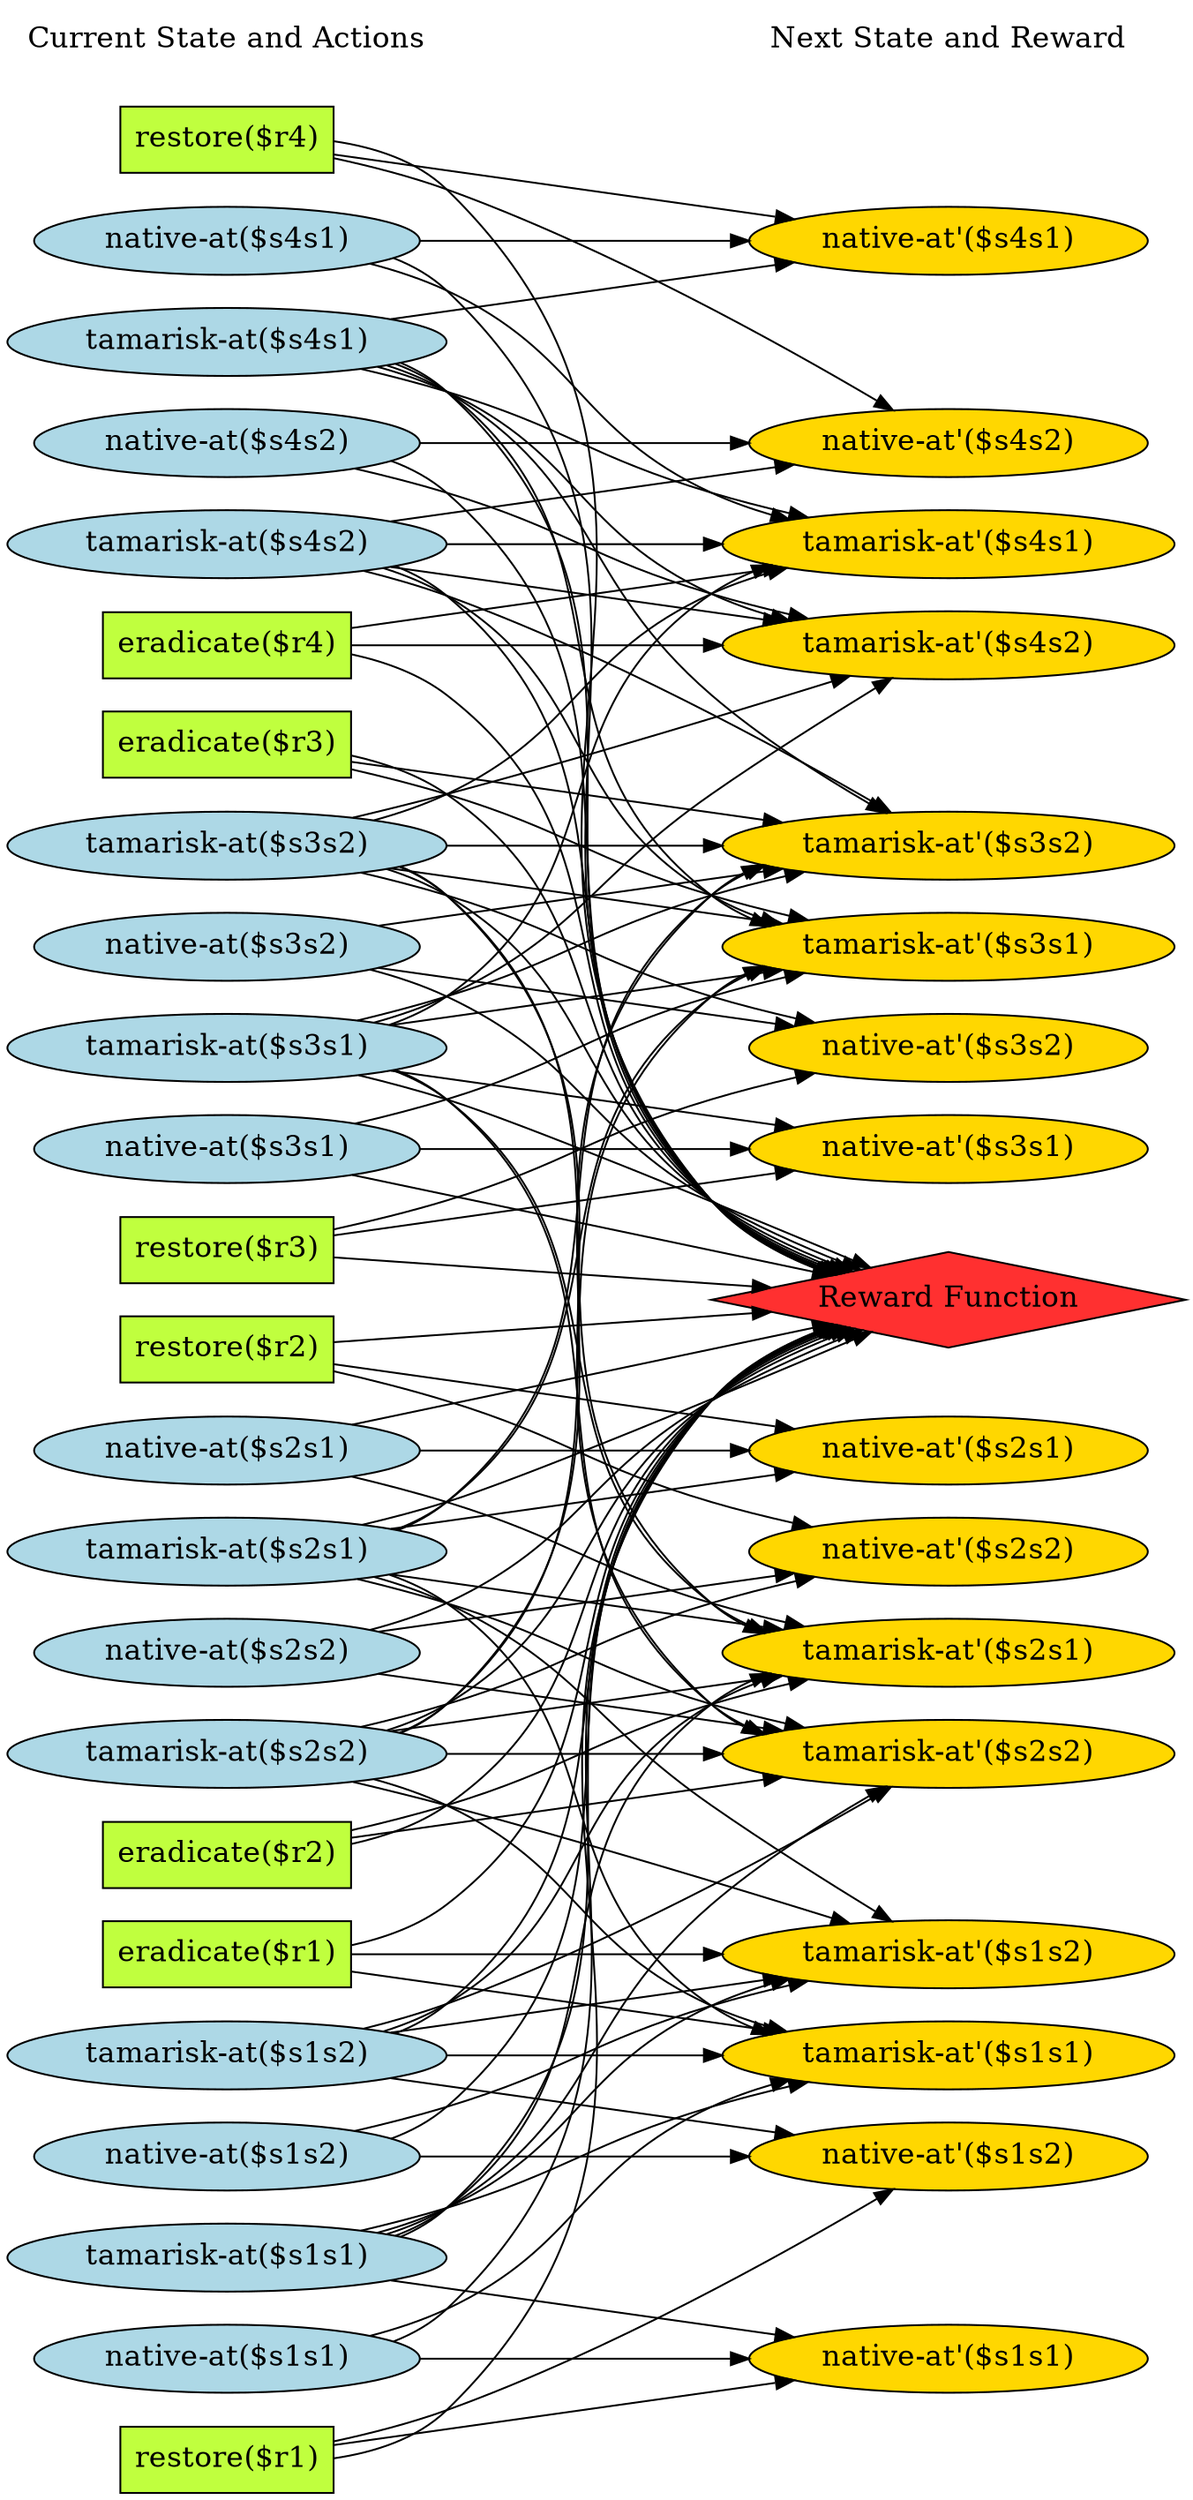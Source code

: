 digraph G {
	graph [bb="0,0,588.92,1344",
		fontname=Helvetica,
		fontsize=16,
		rankdir=LR,
		ranksep=2.00,
		ratio=auto,
		size=600
	];
	node [fontsize=16,
		label="\N"
	];
	{
		graph [rank=same];
		"restore($r2)"		 [color=black,
			fillcolor=olivedrab1,
			height=0.5,
			pos="95.459,618",
			shape=box,
			style=filled,
			width=1.2778];
		"restore($r4)"		 [color=black,
			fillcolor=olivedrab1,
			height=0.5,
			pos="95.459,1272",
			shape=box,
			style=filled,
			width=1.2778];
		"Current State and Actions"		 [color=black,
			fillcolor=white,
			height=0.5,
			pos="95.459,1326",
			shape=plaintext,
			style=bold,
			width=2.5139];
		"tamarisk-at($s4s2)"		 [color=black,
			fillcolor=lightblue,
			height=0.51069,
			pos="95.459,1053",
			shape=ellipse,
			style=filled,
			width=2.6517];
		"tamarisk-at($s1s2)"		 [color=black,
			fillcolor=lightblue,
			height=0.51069,
			pos="95.459,237",
			shape=ellipse,
			style=filled,
			width=2.6517];
		"tamarisk-at($s2s1)"		 [color=black,
			fillcolor=lightblue,
			height=0.51069,
			pos="95.459,509",
			shape=ellipse,
			style=filled,
			width=2.6517];
		"tamarisk-at($s3s1)"		 [color=black,
			fillcolor=lightblue,
			height=0.51069,
			pos="95.459,781",
			shape=ellipse,
			style=filled,
			width=2.6517];
		"tamarisk-at($s2s2)"		 [color=black,
			fillcolor=lightblue,
			height=0.51069,
			pos="95.459,399",
			shape=ellipse,
			style=filled,
			width=2.6517];
		"native-at($s2s1)"		 [color=black,
			fillcolor=lightblue,
			height=0.51069,
			pos="95.459,564",
			shape=ellipse,
			style=filled,
			width=2.3374];
		"eradicate($r4)"		 [color=black,
			fillcolor=olivedrab1,
			height=0.5,
			pos="95.459,999",
			shape=box,
			style=filled,
			width=1.4583];
		"native-at($s1s2)"		 [color=black,
			fillcolor=lightblue,
			height=0.51069,
			pos="95.459,182",
			shape=ellipse,
			style=filled,
			width=2.3374];
		"native-at($s4s1)"		 [color=black,
			fillcolor=lightblue,
			height=0.51069,
			pos="95.459,1218",
			shape=ellipse,
			style=filled,
			width=2.3374];
		"native-at($s3s2)"		 [color=black,
			fillcolor=lightblue,
			height=0.51069,
			pos="95.459,836",
			shape=ellipse,
			style=filled,
			width=2.3374];
		"eradicate($r2)"		 [color=black,
			fillcolor=olivedrab1,
			height=0.5,
			pos="95.459,345",
			shape=box,
			style=filled,
			width=1.4583];
		"restore($r1)"		 [color=black,
			fillcolor=olivedrab1,
			height=0.5,
			pos="95.459,18",
			shape=box,
			style=filled,
			width=1.2778];
		"restore($r3)"		 [color=black,
			fillcolor=olivedrab1,
			height=0.5,
			pos="95.459,672",
			shape=box,
			style=filled,
			width=1.2778];
		"tamarisk-at($s1s1)"		 [color=black,
			fillcolor=lightblue,
			height=0.51069,
			pos="95.459,127",
			shape=ellipse,
			style=filled,
			width=2.6517];
		"tamarisk-at($s3s2)"		 [color=black,
			fillcolor=lightblue,
			height=0.51069,
			pos="95.459,891",
			shape=ellipse,
			style=filled,
			width=2.6517];
		"tamarisk-at($s4s1)"		 [color=black,
			fillcolor=lightblue,
			height=0.51069,
			pos="95.459,1163",
			shape=ellipse,
			style=filled,
			width=2.6517];
		"native-at($s1s1)"		 [color=black,
			fillcolor=lightblue,
			height=0.51069,
			pos="95.459,72",
			shape=ellipse,
			style=filled,
			width=2.3374];
		"native-at($s2s2)"		 [color=black,
			fillcolor=lightblue,
			height=0.51069,
			pos="95.459,454",
			shape=ellipse,
			style=filled,
			width=2.3374];
		"native-at($s3s1)"		 [color=black,
			fillcolor=lightblue,
			height=0.51069,
			pos="95.459,726",
			shape=ellipse,
			style=filled,
			width=2.3374];
		"native-at($s4s2)"		 [color=black,
			fillcolor=lightblue,
			height=0.51069,
			pos="95.459,1108",
			shape=ellipse,
			style=filled,
			width=2.3374];
		"eradicate($r3)"		 [color=black,
			fillcolor=olivedrab1,
			height=0.5,
			pos="95.459,945",
			shape=box,
			style=filled,
			width=1.4583];
		"eradicate($r1)"		 [color=black,
			fillcolor=olivedrab1,
			height=0.5,
			pos="95.459,291",
			shape=box,
			style=filled,
			width=1.4583];
	}
	{
		graph [rank=same];
		"native-at'($s4s2)"		 [color=black,
			fillcolor=gold1,
			height=0.51069,
			pos="461.92,1108",
			shape=ellipse,
			style=filled,
			width=2.3963];
		"tamarisk-at'($s1s2)"		 [color=black,
			fillcolor=gold1,
			height=0.51069,
			pos="461.92,292",
			shape=ellipse,
			style=filled,
			width=2.7106];
		"tamarisk-at'($s2s1)"		 [color=black,
			fillcolor=gold1,
			height=0.51069,
			pos="461.92,454",
			shape=ellipse,
			style=filled,
			width=2.7106];
		"Next State and Reward"		 [color=black,
			fillcolor=white,
			height=0.5,
			pos="461.92,1326",
			shape=plaintext,
			style=bold,
			width=2.25];
		"Reward Function"		 [color=black,
			fillcolor=firebrick1,
			height=0.72222,
			pos="461.92,645",
			shape=diamond,
			style=filled,
			width=3.5278];
		"native-at'($s2s2)"		 [color=black,
			fillcolor=gold1,
			height=0.51069,
			pos="461.92,509",
			shape=ellipse,
			style=filled,
			width=2.3963];
		"tamarisk-at'($s3s2)"		 [color=black,
			fillcolor=gold1,
			height=0.51069,
			pos="461.92,891",
			shape=ellipse,
			style=filled,
			width=2.7106];
		"tamarisk-at'($s4s1)"		 [color=black,
			fillcolor=gold1,
			height=0.51069,
			pos="461.92,1053",
			shape=ellipse,
			style=filled,
			width=2.7106];
		"native-at'($s1s1)"		 [color=black,
			fillcolor=gold1,
			height=0.51069,
			pos="461.92,72",
			shape=ellipse,
			style=filled,
			width=2.3963];
		"native-at'($s3s1)"		 [color=black,
			fillcolor=gold1,
			height=0.51069,
			pos="461.92,726",
			shape=ellipse,
			style=filled,
			width=2.3963];
		"tamarisk-at'($s2s2)"		 [color=black,
			fillcolor=gold1,
			height=0.51069,
			pos="461.92,399",
			shape=ellipse,
			style=filled,
			width=2.7106];
		"tamarisk-at'($s3s1)"		 [color=black,
			fillcolor=gold1,
			height=0.51069,
			pos="461.92,836",
			shape=ellipse,
			style=filled,
			width=2.7106];
		"tamarisk-at'($s1s1)"		 [color=black,
			fillcolor=gold1,
			height=0.51069,
			pos="461.92,237",
			shape=ellipse,
			style=filled,
			width=2.7106];
		"native-at'($s3s2)"		 [color=black,
			fillcolor=gold1,
			height=0.51069,
			pos="461.92,781",
			shape=ellipse,
			style=filled,
			width=2.3963];
		"native-at'($s4s1)"		 [color=black,
			fillcolor=gold1,
			height=0.51069,
			pos="461.92,1218",
			shape=ellipse,
			style=filled,
			width=2.3963];
		"tamarisk-at'($s4s2)"		 [color=black,
			fillcolor=gold1,
			height=0.51069,
			pos="461.92,998",
			shape=ellipse,
			style=filled,
			width=2.7106];
		"native-at'($s1s2)"		 [color=black,
			fillcolor=gold1,
			height=0.51069,
			pos="461.92,182",
			shape=ellipse,
			style=filled,
			width=2.3963];
		"native-at'($s2s1)"		 [color=black,
			fillcolor=gold1,
			height=0.51069,
			pos="461.92,564",
			shape=ellipse,
			style=filled,
			width=2.3963];
	}
	"restore($r2)" -> "Reward Function"	 [pos="e,368.07,638.12 141.51,621.34 195.16,625.31 286.43,632.07 357.71,637.35"];
	"restore($r2)" -> "native-at'($s2s2)"	 [color=black,
		pos="e,397.34,521.31 141.85,605.82 157.48,601.42 175.05,596.24 190.92,591 255.83,569.59 269.4,556.46 334.92,537 351.71,532.01 369.99,\
527.46 387.29,523.54",
		style=solid];
	"restore($r2)" -> "native-at'($s2s1)"	 [color=black,
		pos="e,390.68,574.41 141.51,611.32 201.09,602.5 307.08,586.79 380.54,575.91",
		style=solid];
	"restore($r4)" -> "native-at'($s4s2)"	 [color=black,
		pos="e,431.42,1125.3 141.73,1261 157.51,1256.6 175.2,1251.2 190.92,1245 276.54,1211.4 371.27,1159.7 422.64,1130.4",
		style=solid];
	"restore($r4)" -> "Reward Function"	 [pos="e,400.76,658.54 141.74,1268.6 159.2,1265 178.03,1258.2 190.92,1245 366.54,1065.7 170.97,889.01 334.92,699 349.61,681.97 370.64,670.15 \
391.31,662.02"];
	"restore($r4)" -> "native-at'($s4s1)"	 [color=black,
		pos="e,390.68,1228.4 141.51,1265.3 201.09,1256.5 307.08,1240.8 380.54,1229.9",
		style=solid];
	"Current State and Actions" -> "Next State and Reward"	 [color=black,
		pos="e,380.65,1326 186.08,1326 242.14,1326 314.11,1326 370.34,1326",
		style=invis];
	"tamarisk-at($s4s2)" -> "native-at'($s4s2)"	 [color=black,
		pos="e,391.02,1097.5 171.09,1064.3 232.15,1073.5 318.31,1086.5 380.81,1095.9",
		style=solid];
	"tamarisk-at($s4s2)" -> "Reward Function"	 [pos="e,404.15,659.23 166.64,1040.6 175.46,1036.9 183.85,1032.2 190.92,1026 310.6,921.62 222.07,810.73 334.92,699 351.34,682.74 373.44,\
671.04 394.55,662.79"];
	"tamarisk-at($s4s2)" -> "tamarisk-at'($s3s2)"	 [color=black,
		pos="e,430.59,908.51 153.97,1038.4 166.3,1034.8 179.16,1030.6 190.92,1026 275.93,992.93 370.15,942.42 421.76,913.48",
		style=solid];
	"tamarisk-at($s4s2)" -> "tamarisk-at'($s4s1)"	 [color=black,
		pos="e,364.05,1053 191.27,1053 241.09,1053 302.35,1053 353.88,1053",
		style=solid];
	"tamarisk-at($s4s2)" -> "tamarisk-at'($s3s1)"	 [color=black,
		pos="e,380.11,846.1 161.56,1039.7 171.81,1036.1 181.97,1031.6 190.92,1026 272.47,974.72 251.87,912.82 334.92,864 345.74,857.64 357.86,\
852.72 370.19,848.92",
		style=solid];
	"tamarisk-at($s4s2)" -> "tamarisk-at'($s4s2)"	 [color=black,
		pos="e,385.13,1009.4 171.09,1041.7 230.27,1032.8 313.05,1020.3 374.99,1011",
		style=solid];
	"tamarisk-at($s1s2)" -> "tamarisk-at'($s1s2)"	 [color=black,
		pos="e,385.13,280.56 171.09,248.26 230.27,257.19 313.05,269.68 374.99,279.03",
		style=solid];
	"tamarisk-at($s1s2)" -> "tamarisk-at'($s2s1)"	 [color=black,
		pos="e,380.11,443.9 161.56,250.32 171.81,253.89 181.97,258.37 190.92,264 272.47,315.28 251.87,377.18 334.92,426 345.74,432.36 357.86,\
437.28 370.19,441.08",
		style=solid];
	"tamarisk-at($s1s2)" -> "Reward Function"	 [pos="e,404.15,630.77 166.64,249.39 175.46,253.07 183.85,257.83 190.92,264 310.6,368.38 222.07,479.27 334.92,591 351.34,607.26 373.44,\
618.96 394.55,627.21"];
	"tamarisk-at($s1s2)" -> "tamarisk-at'($s2s2)"	 [color=black,
		pos="e,430.59,381.49 153.97,251.6 166.3,255.24 179.16,259.42 190.92,264 275.93,297.07 370.15,347.58 421.76,376.52",
		style=solid];
	"tamarisk-at($s1s2)" -> "tamarisk-at'($s1s1)"	 [color=black,
		pos="e,364.05,237 191.27,237 241.09,237 302.35,237 353.88,237",
		style=solid];
	"tamarisk-at($s1s2)" -> "native-at'($s1s2)"	 [color=black,
		pos="e,391.02,192.55 171.09,225.74 232.15,216.52 318.31,203.52 380.81,194.09",
		style=solid];
	"tamarisk-at($s2s1)" -> "tamarisk-at'($s1s2)"	 [color=black,
		pos="e,431.7,309.61 156.67,494.69 168.33,490.94 180.23,486.4 190.92,481 262.55,444.79 268.98,417.77 334.92,372 363.96,351.84 397.83,330.45 \
423.13,314.87",
		style=solid];
	"tamarisk-at($s2s1)" -> "tamarisk-at'($s2s1)"	 [color=black,
		pos="e,385.13,465.44 171.09,497.74 230.27,488.81 313.05,476.32 374.99,466.97",
		style=solid];
	"tamarisk-at($s2s1)" -> "Reward Function"	 [pos="e,420.2,627.34 150.68,524.14 163.92,528.09 177.99,532.51 190.92,537 268.75,564.04 357.08,600.49 410.89,623.37"];
	"tamarisk-at($s2s1)" -> "tamarisk-at'($s3s2)"	 [color=black,
		pos="e,373.97,882.92 165.2,521.58 174.55,525.43 183.47,530.45 190.92,537 309.84,641.62 212.43,762.57 334.92,863 343.63,870.14 353.78,\
875.56 364.47,879.65",
		style=solid];
	"tamarisk-at($s2s1)" -> "tamarisk-at'($s2s2)"	 [color=black,
		pos="e,393.45,412.17 150.12,493.81 163.5,489.82 177.78,485.4 190.92,481 255.73,459.27 269.4,446.46 334.92,427 350.48,422.38 367.33,418.13 \
383.49,414.41",
		style=solid];
	"tamarisk-at($s2s1)" -> "tamarisk-at'($s3s1)"	 [color=black,
		pos="e,375.17,827.42 164.3,521.88 173.88,525.68 183.11,530.61 190.92,537 296.52,623.32 226.38,725.4 334.92,808 344.02,814.93 354.5,820.21 \
365.45,824.22",
		style=solid];
	"tamarisk-at($s2s1)" -> "tamarisk-at'($s1s1)"	 [color=black,
		pos="e,377.2,246.19 162.77,495.79 172.76,492.02 182.52,487.19 190.92,481 283.77,412.52 239.74,330.22 334.92,265 344.74,258.27 355.91,\
253.13 367.45,249.21",
		style=solid];
	"tamarisk-at($s2s1)" -> "native-at'($s2s1)"	 [color=black,
		pos="e,391.02,553.45 171.09,520.26 232.15,529.48 318.31,542.48 380.81,551.91",
		style=solid];
	"tamarisk-at($s3s1)" -> "tamarisk-at'($s2s1)"	 [color=black,
		pos="e,375.17,462.58 164.3,768.12 173.88,764.32 183.11,759.39 190.92,753 296.52,666.68 226.38,564.6 334.92,482 344.02,475.07 354.5,469.79 \
365.45,465.78",
		style=solid];
	"tamarisk-at($s3s1)" -> "Reward Function"	 [pos="e,420.2,662.66 150.68,765.86 163.92,761.91 177.99,757.49 190.92,753 268.75,725.96 357.08,689.51 410.89,666.63"];
	"tamarisk-at($s3s1)" -> "tamarisk-at'($s3s2)"	 [color=black,
		pos="e,393.45,877.83 150.12,796.19 163.5,800.18 177.78,804.6 190.92,809 255.73,830.73 269.4,843.54 334.92,863 350.48,867.62 367.33,871.87 \
383.49,875.59",
		style=solid];
	"tamarisk-at($s3s1)" -> "tamarisk-at'($s4s1)"	 [color=black,
		pos="e,377.2,1043.8 162.77,794.21 172.76,797.98 182.52,802.81 190.92,809 283.77,877.48 239.74,959.78 334.92,1025 344.74,1031.7 355.91,\
1036.9 367.45,1040.8",
		style=solid];
	"tamarisk-at($s3s1)" -> "native-at'($s3s1)"	 [color=black,
		pos="e,391.02,736.55 171.09,769.74 232.15,760.52 318.31,747.52 380.81,738.09",
		style=solid];
	"tamarisk-at($s3s1)" -> "tamarisk-at'($s2s2)"	 [color=black,
		pos="e,373.97,407.08 165.2,768.42 174.55,764.57 183.47,759.55 190.92,753 309.84,648.38 212.43,527.43 334.92,427 343.63,419.86 353.78,\
414.44 364.47,410.35",
		style=solid];
	"tamarisk-at($s3s1)" -> "tamarisk-at'($s3s1)"	 [color=black,
		pos="e,385.13,824.56 171.09,792.26 230.27,801.19 313.05,813.68 374.99,823.03",
		style=solid];
	"tamarisk-at($s3s1)" -> "tamarisk-at'($s4s2)"	 [color=black,
		pos="e,431.7,980.39 156.67,795.31 168.33,799.06 180.23,803.6 190.92,809 262.55,845.21 268.98,872.23 334.92,918 363.96,938.16 397.83,959.55 \
423.13,975.13",
		style=solid];
	"tamarisk-at($s2s2)" -> "tamarisk-at'($s1s2)"	 [color=black,
		pos="e,409.2,307.48 149.94,383.81 163.33,379.98 177.65,375.86 190.92,372 262.51,351.16 344.62,326.76 399.32,310.44",
		style=solid];
	"tamarisk-at($s2s2)" -> "tamarisk-at'($s2s1)"	 [color=black,
		pos="e,385.13,442.56 171.09,410.26 230.27,419.19 313.05,431.68 374.99,441.03",
		style=solid];
	"tamarisk-at($s2s2)" -> "Reward Function"	 [pos="e,410.68,629.33 160.6,412.67 171.18,416.4 181.7,421.1 190.92,427 272.62,479.28 256.4,534.04 334.92,591 354.8,605.43 379.14,617 401.1,\
625.67"];
	"tamarisk-at($s2s2)" -> "native-at'($s2s2)"	 [color=black,
		pos="e,397.34,496.69 150.12,414.19 163.5,418.18 177.78,422.6 190.92,427 255.73,448.73 269.4,461.54 334.92,481 351.71,485.99 369.99,490.54 \
387.29,494.46",
		style=solid];
	"tamarisk-at($s2s2)" -> "tamarisk-at'($s3s2)"	 [color=black,
		pos="e,372.56,883.61 166.74,411.36 175.65,415.24 184.04,420.33 190.92,427 337.43,569.06 183.56,726.12 334.92,863 343.06,870.37 352.7,\
875.94 362.97,880.13",
		style=solid];
	"tamarisk-at($s2s2)" -> "tamarisk-at'($s2s2)"	 [color=black,
		pos="e,364.05,399 191.27,399 241.09,399 302.35,399 353.88,399",
		style=solid];
	"tamarisk-at($s2s2)" -> "tamarisk-at'($s3s1)"	 [color=black,
		pos="e,373.22,828.33 166.01,411.42 175.13,415.29 183.78,420.36 190.92,427 323.52,550.23 198.12,689.45 334.92,808 343.28,815.25 353.11,\
820.74 363.52,824.89",
		style=solid];
	"tamarisk-at($s2s2)" -> "tamarisk-at'($s1s1)"	 [color=black,
		pos="e,385.27,248.4 157.64,385.01 168.98,381.45 180.52,377.14 190.92,372 262.41,336.69 262.41,298.16 334.92,265 347.55,259.23 361.44,\
254.61 375.25,250.92",
		style=solid];
	"native-at($s2s1)" -> "tamarisk-at'($s2s1)"	 [color=black,
		pos="e,393.45,467.17 147.65,549.54 161.74,545.37 176.97,540.68 190.92,536 255.73,514.27 269.4,501.46 334.92,482 350.48,477.38 367.33,\
473.13 383.49,469.41",
		style=solid];
	"native-at($s2s1)" -> "Reward Function"	 [pos="e,400.38,631.55 155.02,577.01 219.17,591.27 322.04,614.13 390.53,629.36"];
	"native-at($s2s1)" -> "native-at'($s2s1)"	 [color=black,
		pos="e,375.59,564 179.62,564 234.91,564 307.69,564 365.37,564",
		style=solid];
	"eradicate($r4)" -> "Reward Function"	 [pos="e,405.71,659.54 148.09,992.13 163.11,988.16 178.74,981.89 190.92,972 297.42,885.54 234.1,792.02 334.92,699 352.21,683.04 374.94,\
671.36 396.33,663.02"];
	"eradicate($r4)" -> "tamarisk-at'($s4s1)"	 [color=black,
		pos="e,384.5,1041.7 148.29,1006.7 207.11,1015.4 303.98,1029.7 374.33,1040.2",
		style=solid];
	"eradicate($r4)" -> "tamarisk-at'($s4s2)"	 [color=black,
		pos="e,364.08,998.27 148.29,998.86 201.57,998.71 286.06,998.48 353.79,998.29",
		style=solid];
	"native-at($s1s2)" -> "tamarisk-at'($s1s2)"	 [color=black,
		pos="e,393.45,278.83 147.65,196.46 161.74,200.63 176.97,205.32 190.92,210 255.73,231.73 269.4,244.54 334.92,264 350.48,268.62 367.33,\
272.87 383.49,276.59",
		style=solid];
	"native-at($s1s2)" -> "Reward Function"	 [pos="e,403.02,631.02 163.11,193.24 173.3,197.24 183.03,202.66 190.92,210 323.52,333.23 209.73,460.24 334.92,591 350.76,607.55 372.5,619.29 \
393.47,627.49"];
	"native-at($s1s2)" -> "native-at'($s1s2)"	 [color=black,
		pos="e,375.59,182 179.62,182 234.91,182 307.69,182 365.37,182",
		style=solid];
	"native-at($s4s1)" -> "Reward Function"	 [pos="e,401.35,658.66 164.08,1207.1 174.03,1203 183.43,1197.5 190.92,1190 351.49,1029 184.01,869.13 334.92,699 349.92,682.09 371.12,670.3 \
391.87,662.15"];
	"native-at($s4s1)" -> "tamarisk-at'($s4s1)"	 [color=black,
		pos="e,384.9,1064.4 153.68,1204.6 166.28,1200.7 179.32,1195.9 190.92,1190 262.55,1153.8 262.07,1114.7 334.92,1081 347.44,1075.2 361.22,\
1070.6 374.94,1066.9",
		style=solid];
	"native-at($s4s1)" -> "native-at'($s4s1)"	 [color=black,
		pos="e,375.59,1218 179.62,1218 234.91,1218 307.69,1218 365.37,1218",
		style=solid];
	"native-at($s3s2)" -> "Reward Function"	 [pos="e,415.02,661.56 153.68,822.64 166.28,818.71 179.32,813.86 190.92,808 262.55,771.79 265.52,739.33 334.92,699 357.16,686.08 383.07,\
674.44 405.6,665.31"];
	"native-at($s3s2)" -> "tamarisk-at'($s3s2)"	 [color=black,
		pos="e,385.31,879.59 165.44,846.41 224.99,855.4 311.27,868.42 375.24,878.07",
		style=solid];
	"native-at($s3s2)" -> "native-at'($s3s2)"	 [color=black,
		pos="e,390.98,791.55 165.44,825.59 226.75,816.34 316.4,802.81 380.86,793.08",
		style=solid];
	"eradicate($r2)" -> "tamarisk-at'($s2s1)"	 [color=black,
		pos="e,393.45,440.83 148.16,358.97 162.11,362.96 177.15,367.46 190.92,372 255.83,393.41 269.4,406.54 334.92,426 350.48,430.62 367.33,\
434.87 383.49,438.59",
		style=solid];
	"eradicate($r2)" -> "Reward Function"	 [pos="e,407.77,630 148.01,352.74 162.86,356.74 178.41,362.81 190.92,372 284.79,440.98 245.6,516.22 334.92,591 353.28,606.37 376.67,618 \
398.3,626.46"];
	"eradicate($r2)" -> "tamarisk-at'($s2s2)"	 [color=black,
		pos="e,384.5,387.68 148.29,352.68 207.11,361.39 303.98,375.75 374.33,386.17",
		style=solid];
	"restore($r1)" -> "Reward Function"	 [pos="e,400.76,631.46 141.74,21.445 159.2,24.98 178.03,31.842 190.92,45 366.54,224.27 170.97,400.99 334.92,591 349.61,608.03 370.64,619.85 \
391.31,627.98"];
	"restore($r1)" -> "native-at'($s1s1)"	 [color=black,
		pos="e,390.68,61.593 141.51,24.676 201.09,33.502 307.08,49.206 380.54,60.091",
		style=solid];
	"restore($r1)" -> "native-at'($s1s2)"	 [color=black,
		pos="e,431.42,164.66 141.73,29.049 157.51,33.396 175.2,38.831 190.92,45 276.54,78.604 371.27,130.28 422.64,159.62",
		style=solid];
	"restore($r3)" -> "Reward Function"	 [pos="e,368.07,651.88 141.51,668.66 195.16,664.69 286.43,657.93 357.71,652.65"];
	"restore($r3)" -> "native-at'($s3s1)"	 [color=black,
		pos="e,390.68,715.59 141.51,678.68 201.09,687.5 307.08,703.21 380.54,714.09",
		style=solid];
	"restore($r3)" -> "native-at'($s3s2)"	 [color=black,
		pos="e,397.34,768.69 141.85,684.18 157.48,688.58 175.05,693.76 190.92,699 255.83,720.41 269.4,733.54 334.92,753 351.71,757.99 369.99,\
762.54 387.29,766.46",
		style=solid];
	"tamarisk-at($s1s1)" -> "tamarisk-at'($s1s2)"	 [color=black,
		pos="e,384.9,280.62 156.67,141.31 168.33,145.06 180.23,149.6 190.92,155 262.55,191.21 262.07,230.3 334.92,264 347.44,269.79 361.22,274.42 \
374.94,278.1",
		style=solid];
	"tamarisk-at($s1s1)" -> "tamarisk-at'($s2s1)"	 [color=black,
		pos="e,375.17,445.42 164.3,139.88 173.88,143.68 183.11,148.61 190.92,155 296.52,241.32 226.38,343.4 334.92,426 344.02,432.93 354.5,438.21 \
365.45,442.22",
		style=solid];
	"tamarisk-at($s1s1)" -> "Reward Function"	 [pos="e,401.99,631.16 166.74,139.36 175.65,143.24 184.04,148.33 190.92,155 337.43,297.06 196.95,440.64 334.92,591 350.27,607.73 371.67,\
619.49 392.49,627.66"];
	"tamarisk-at($s1s1)" -> "native-at'($s1s1)"	 [color=black,
		pos="e,391.02,82.548 171.09,115.74 232.15,106.52 318.31,93.521 380.81,84.089",
		style=solid];
	"tamarisk-at($s1s1)" -> "tamarisk-at'($s2s2)"	 [color=black,
		pos="e,428.12,381.61 160.6,140.67 171.18,144.4 181.7,149.1 190.92,155 272.62,207.28 261.23,255.92 334.92,319 360.98,341.31 393.78,361.94 \
419.39,376.66",
		style=solid];
	"tamarisk-at($s1s1)" -> "tamarisk-at'($s1s1)"	 [color=black,
		pos="e,393.45,223.83 150.12,142.19 163.5,146.18 177.78,150.6 190.92,155 255.73,176.73 269.4,189.54 334.92,209 350.48,213.62 367.33,217.87 \
383.49,221.59",
		style=solid];
	"tamarisk-at($s3s2)" -> "tamarisk-at'($s2s1)"	 [color=black,
		pos="e,373.22,461.67 166.01,878.58 175.13,874.71 183.78,869.64 190.92,863 323.52,739.77 198.12,600.55 334.92,482 343.28,474.75 353.11,\
469.26 363.52,465.11",
		style=solid];
	"tamarisk-at($s3s2)" -> "Reward Function"	 [pos="e,410.68,660.67 160.6,877.33 171.18,873.6 181.7,868.9 190.92,863 272.62,810.72 256.4,755.96 334.92,699 354.8,684.57 379.14,673 401.1,\
664.33"];
	"tamarisk-at($s3s2)" -> "tamarisk-at'($s3s2)"	 [color=black,
		pos="e,364.05,891 191.27,891 241.09,891 302.35,891 353.88,891",
		style=solid];
	"tamarisk-at($s3s2)" -> "tamarisk-at'($s4s1)"	 [color=black,
		pos="e,385.27,1041.6 157.64,904.99 168.98,908.55 180.52,912.86 190.92,918 262.41,953.31 262.41,991.84 334.92,1025 347.55,1030.8 361.44,\
1035.4 375.25,1039.1",
		style=solid];
	"tamarisk-at($s3s2)" -> "tamarisk-at'($s2s2)"	 [color=black,
		pos="e,372.56,406.39 166.74,878.64 175.65,874.76 184.04,869.67 190.92,863 337.43,720.94 183.56,563.88 334.92,427 343.06,419.63 352.7,\
414.06 362.97,409.87",
		style=solid];
	"tamarisk-at($s3s2)" -> "tamarisk-at'($s3s1)"	 [color=black,
		pos="e,385.13,847.44 171.09,879.74 230.27,870.81 313.05,858.32 374.99,848.97",
		style=solid];
	"tamarisk-at($s3s2)" -> "native-at'($s3s2)"	 [color=black,
		pos="e,397.34,793.31 150.12,875.81 163.5,871.82 177.78,867.4 190.92,863 255.73,841.27 269.4,828.46 334.92,809 351.71,804.01 369.99,799.46 \
387.29,795.54",
		style=solid];
	"tamarisk-at($s3s2)" -> "tamarisk-at'($s4s2)"	 [color=black,
		pos="e,409.2,982.52 149.94,906.19 163.33,910.02 177.65,914.14 190.92,918 262.51,938.84 344.62,963.24 399.32,979.56",
		style=solid];
	"tamarisk-at($s4s1)" -> "Reward Function"	 [pos="e,401.99,658.84 166.74,1150.6 175.65,1146.8 184.04,1141.7 190.92,1135 337.43,992.94 196.95,849.36 334.92,699 350.27,682.27 371.67,\
670.51 392.49,662.34"];
	"tamarisk-at($s4s1)" -> "tamarisk-at'($s3s2)"	 [color=black,
		pos="e,428.12,908.39 160.6,1149.3 171.18,1145.6 181.7,1140.9 190.92,1135 272.62,1082.7 261.23,1034.1 334.92,971 360.98,948.69 393.78,\
928.06 419.39,913.34",
		style=solid];
	"tamarisk-at($s4s1)" -> "tamarisk-at'($s4s1)"	 [color=black,
		pos="e,393.45,1066.2 150.12,1147.8 163.5,1143.8 177.78,1139.4 190.92,1135 255.73,1113.3 269.4,1100.5 334.92,1081 350.48,1076.4 367.33,\
1072.1 383.49,1068.4",
		style=solid];
	"tamarisk-at($s4s1)" -> "tamarisk-at'($s3s1)"	 [color=black,
		pos="e,375.17,844.58 164.3,1150.1 173.88,1146.3 183.11,1141.4 190.92,1135 296.52,1048.7 226.38,946.6 334.92,864 344.02,857.07 354.5,851.79 \
365.45,847.78",
		style=solid];
	"tamarisk-at($s4s1)" -> "native-at'($s4s1)"	 [color=black,
		pos="e,391.02,1207.5 171.09,1174.3 232.15,1183.5 318.31,1196.5 380.81,1205.9",
		style=solid];
	"tamarisk-at($s4s1)" -> "tamarisk-at'($s4s2)"	 [color=black,
		pos="e,384.9,1009.4 156.67,1148.7 168.33,1144.9 180.23,1140.4 190.92,1135 262.55,1098.8 262.07,1059.7 334.92,1026 347.44,1020.2 361.22,\
1015.6 374.94,1011.9",
		style=solid];
	"native-at($s1s1)" -> "Reward Function"	 [pos="e,401.35,631.34 164.08,82.931 174.03,86.976 183.43,92.49 190.92,100 351.49,261.04 184.01,420.87 334.92,591 349.92,607.91 371.12,\
619.7 391.87,627.85"];
	"native-at($s1s1)" -> "native-at'($s1s1)"	 [color=black,
		pos="e,375.59,72 179.62,72 234.91,72 307.69,72 365.37,72",
		style=solid];
	"native-at($s1s1)" -> "tamarisk-at'($s1s1)"	 [color=black,
		pos="e,384.9,225.62 153.68,85.364 166.28,89.285 179.32,94.135 190.92,100 262.55,136.21 262.07,175.3 334.92,209 347.44,214.79 361.22,219.42 \
374.94,223.1",
		style=solid];
	"native-at($s2s2)" -> "Reward Function"	 [pos="e,415.02,628.44 153.68,467.36 166.28,471.29 179.32,476.14 190.92,482 262.55,518.21 265.52,550.67 334.92,591 357.16,603.92 383.07,\
615.56 405.6,624.69"];
	"native-at($s2s2)" -> "native-at'($s2s2)"	 [color=black,
		pos="e,390.98,498.45 165.44,464.41 226.75,473.66 316.4,487.19 380.86,496.92",
		style=solid];
	"native-at($s2s2)" -> "tamarisk-at'($s2s2)"	 [color=black,
		pos="e,385.31,410.41 165.44,443.59 224.99,434.6 311.27,421.58 375.24,411.93",
		style=solid];
	"native-at($s3s1)" -> "Reward Function"	 [pos="e,400.38,658.45 155.02,712.99 219.17,698.73 322.04,675.87 390.53,660.64"];
	"native-at($s3s1)" -> "native-at'($s3s1)"	 [color=black,
		pos="e,375.59,726 179.62,726 234.91,726 307.69,726 365.37,726",
		style=solid];
	"native-at($s3s1)" -> "tamarisk-at'($s3s1)"	 [color=black,
		pos="e,393.45,822.83 147.65,740.46 161.74,744.63 176.97,749.32 190.92,754 255.73,775.73 269.4,788.54 334.92,808 350.48,812.62 367.33,\
816.87 383.49,820.59",
		style=solid];
	"native-at($s4s2)" -> "native-at'($s4s2)"	 [color=black,
		pos="e,375.59,1108 179.62,1108 234.91,1108 307.69,1108 365.37,1108",
		style=solid];
	"native-at($s4s2)" -> "Reward Function"	 [pos="e,403.02,658.98 163.11,1096.8 173.3,1092.8 183.03,1087.3 190.92,1080 323.52,956.77 209.73,829.76 334.92,699 350.76,682.45 372.5,\
670.71 393.47,662.51"];
	"native-at($s4s2)" -> "tamarisk-at'($s4s2)"	 [color=black,
		pos="e,393.45,1011.2 147.65,1093.5 161.74,1089.4 176.97,1084.7 190.92,1080 255.73,1058.3 269.4,1045.5 334.92,1026 350.48,1021.4 367.33,\
1017.1 383.49,1013.4",
		style=solid];
	"eradicate($r3)" -> "Reward Function"	 [pos="e,407.77,660 148.01,937.26 162.86,933.26 178.41,927.19 190.92,918 284.79,849.02 245.6,773.78 334.92,699 353.28,683.63 376.67,672 \
398.3,663.54"];
	"eradicate($r3)" -> "tamarisk-at'($s3s2)"	 [color=black,
		pos="e,384.5,902.32 148.29,937.32 207.11,928.61 303.98,914.25 374.33,903.83",
		style=solid];
	"eradicate($r3)" -> "tamarisk-at'($s3s1)"	 [color=black,
		pos="e,393.45,849.17 148.16,931.03 162.11,927.04 177.15,922.54 190.92,918 255.83,896.59 269.4,883.46 334.92,864 350.48,859.38 367.33,\
855.13 383.49,851.41",
		style=solid];
	"eradicate($r1)" -> "tamarisk-at'($s1s2)"	 [color=black,
		pos="e,364.08,291.73 148.29,291.14 201.57,291.29 286.06,291.52 353.79,291.71",
		style=solid];
	"eradicate($r1)" -> "Reward Function"	 [pos="e,405.71,630.46 148.09,297.87 163.11,301.84 178.74,308.11 190.92,318 297.42,404.46 234.1,497.98 334.92,591 352.21,606.96 374.94,\
618.64 396.33,626.98"];
	"eradicate($r1)" -> "tamarisk-at'($s1s1)"	 [color=black,
		pos="e,384.5,248.32 148.29,283.32 207.11,274.61 303.98,260.25 374.33,249.83",
		style=solid];
}
